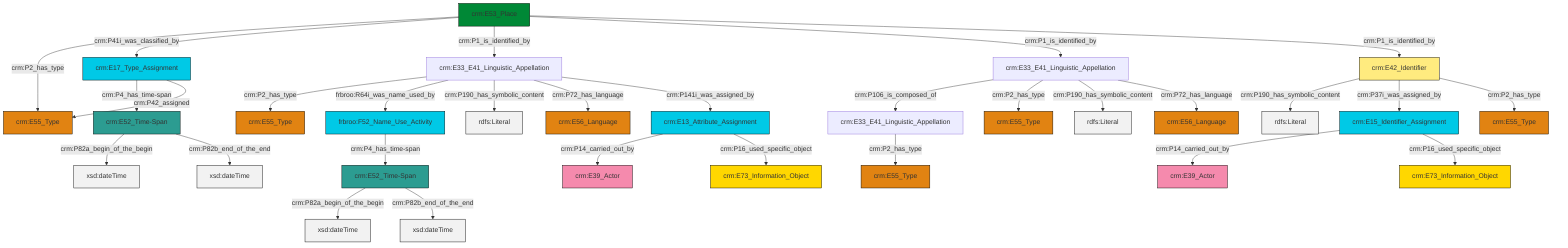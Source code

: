 graph TD
classDef Literal fill:#f2f2f2,stroke:#000000;
classDef CRM_Entity fill:#FFFFFF,stroke:#000000;
classDef Temporal_Entity fill:#00C9E6, stroke:#000000;
classDef Type fill:#E18312, stroke:#000000;
classDef Time-Span fill:#2C9C91, stroke:#000000;
classDef Appellation fill:#FFEB7F, stroke:#000000;
classDef Place fill:#008836, stroke:#000000;
classDef Persistent_Item fill:#B266B2, stroke:#000000;
classDef Conceptual_Object fill:#FFD700, stroke:#000000;
classDef Physical_Thing fill:#D2B48C, stroke:#000000;
classDef Actor fill:#f58aad, stroke:#000000;
classDef PC_Classes fill:#4ce600, stroke:#000000;
classDef Multi fill:#cccccc,stroke:#000000;

0["crm:E33_E41_Linguistic_Appellation"]:::Default -->|crm:P2_has_type| 1["crm:E55_Type"]:::Type
2["crm:E33_E41_Linguistic_Appellation"]:::Default -->|crm:P106_is_composed_of| 0["crm:E33_E41_Linguistic_Appellation"]:::Default
3["crm:E53_Place"]:::Place -->|crm:P2_has_type| 4["crm:E55_Type"]:::Type
7["crm:E52_Time-Span"]:::Time-Span -->|crm:P82a_begin_of_the_begin| 8[xsd:dateTime]:::Literal
9["crm:E17_Type_Assignment"]:::Temporal_Entity -->|crm:P4_has_time-span| 7["crm:E52_Time-Span"]:::Time-Span
2["crm:E33_E41_Linguistic_Appellation"]:::Default -->|crm:P2_has_type| 13["crm:E55_Type"]:::Type
2["crm:E33_E41_Linguistic_Appellation"]:::Default -->|crm:P190_has_symbolic_content| 19[rdfs:Literal]:::Literal
9["crm:E17_Type_Assignment"]:::Temporal_Entity -->|crm:P42_assigned| 4["crm:E55_Type"]:::Type
21["frbroo:F52_Name_Use_Activity"]:::Temporal_Entity -->|crm:P4_has_time-span| 22["crm:E52_Time-Span"]:::Time-Span
3["crm:E53_Place"]:::Place -->|crm:P41i_was_classified_by| 9["crm:E17_Type_Assignment"]:::Temporal_Entity
28["crm:E42_Identifier"]:::Appellation -->|crm:P190_has_symbolic_content| 29[rdfs:Literal]:::Literal
25["crm:E15_Identifier_Assignment"]:::Temporal_Entity -->|crm:P14_carried_out_by| 23["crm:E39_Actor"]:::Actor
16["crm:E13_Attribute_Assignment"]:::Temporal_Entity -->|crm:P14_carried_out_by| 10["crm:E39_Actor"]:::Actor
7["crm:E52_Time-Span"]:::Time-Span -->|crm:P82b_end_of_the_end| 32[xsd:dateTime]:::Literal
22["crm:E52_Time-Span"]:::Time-Span -->|crm:P82a_begin_of_the_begin| 33[xsd:dateTime]:::Literal
16["crm:E13_Attribute_Assignment"]:::Temporal_Entity -->|crm:P16_used_specific_object| 5["crm:E73_Information_Object"]:::Conceptual_Object
25["crm:E15_Identifier_Assignment"]:::Temporal_Entity -->|crm:P16_used_specific_object| 35["crm:E73_Information_Object"]:::Conceptual_Object
22["crm:E52_Time-Span"]:::Time-Span -->|crm:P82b_end_of_the_end| 37[xsd:dateTime]:::Literal
3["crm:E53_Place"]:::Place -->|crm:P1_is_identified_by| 40["crm:E33_E41_Linguistic_Appellation"]:::Default
28["crm:E42_Identifier"]:::Appellation -->|crm:P37i_was_assigned_by| 25["crm:E15_Identifier_Assignment"]:::Temporal_Entity
40["crm:E33_E41_Linguistic_Appellation"]:::Default -->|crm:P2_has_type| 38["crm:E55_Type"]:::Type
3["crm:E53_Place"]:::Place -->|crm:P1_is_identified_by| 2["crm:E33_E41_Linguistic_Appellation"]:::Default
40["crm:E33_E41_Linguistic_Appellation"]:::Default -->|frbroo:R64i_was_name_used_by| 21["frbroo:F52_Name_Use_Activity"]:::Temporal_Entity
3["crm:E53_Place"]:::Place -->|crm:P1_is_identified_by| 28["crm:E42_Identifier"]:::Appellation
2["crm:E33_E41_Linguistic_Appellation"]:::Default -->|crm:P72_has_language| 30["crm:E56_Language"]:::Type
40["crm:E33_E41_Linguistic_Appellation"]:::Default -->|crm:P190_has_symbolic_content| 49[rdfs:Literal]:::Literal
28["crm:E42_Identifier"]:::Appellation -->|crm:P2_has_type| 50["crm:E55_Type"]:::Type
40["crm:E33_E41_Linguistic_Appellation"]:::Default -->|crm:P72_has_language| 14["crm:E56_Language"]:::Type
40["crm:E33_E41_Linguistic_Appellation"]:::Default -->|crm:P141i_was_assigned_by| 16["crm:E13_Attribute_Assignment"]:::Temporal_Entity